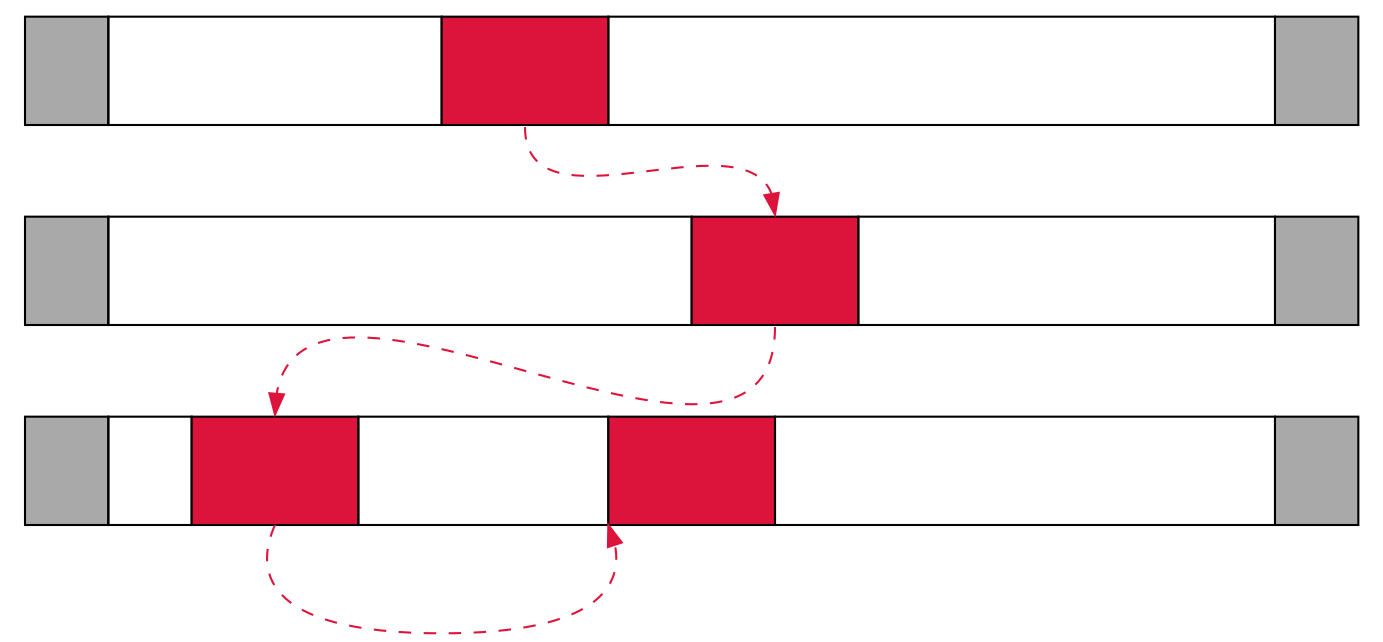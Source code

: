 digraph {
  node[shape=plaintext]
  edge[style=dashed, color=crimson]

  page1[label=<
    <table border="0" cellborder="1" cellspacing="0"><tr>
      <!-- head partition page -->
      <td port="head" bgcolor="darkgrey" width="40" height="52"></td>
      <!-- bucket-external memory - not depicted -->
      <td width="160"></td>
      <!-- a slot span in this bucket -->
   <td port="slotspan" bgcolor="crimson" width="80"></td>
      <!-- bucket-external memory - not depicted -->
      <td width="320"></td>
      <!-- tail partition page -->
      <td bgcolor="darkgrey" width="40"></td>
    </tr></table>
  >]
  page2[label=<
    <table border="0" cellborder="1" cellspacing="0"><tr>
      <!-- head partition page -->
      <td port="head" bgcolor="darkgrey" width="40" height="52"></td>
      <!-- bucket-external memory - not depicted -->
      <td width="280"></td>
      <!-- a slot span in this bucket -->
      <td port="slotspan" bgcolor="crimson" width="80"></td>
      <!-- bucket-external memory - not depicted -->
      <td width="200"></td>
      <!-- tail partition page -->
      <td bgcolor="darkgrey" width="40"></td>
    </tr></table>
  >]
  page3[label=<
    <table border="0" cellborder="1" cellspacing="0"><tr>
      <!-- head partition page -->
      <td port="head" bgcolor="darkgrey" width="40" height="52"></td>
      <!-- bucket-external memory - not depicted -->
      <td width="40"></td>
      <!-- a slot span in this bucket -->
      <td port="slotspan1" bgcolor="crimson" width="80"></td>
      <!-- bucket-external memory - not depicted -->
      <td width="120"></td>
      <!-- a slot span in this bucket -->
      <td port="slotspan2" bgcolor="crimson" width="80"></td>
      <!-- bucket-external memory - not depicted -->
      <td width="240"></td>
      <!-- tail partition page -->
      <td bgcolor="darkgrey" width="40"></td>
    </tr></table>
  >]

  // Invisibly link the head partition pages to force alignment.
  page1:head->page2:head->page3:head[style=invis]

  // Inter-super-page links disable constraints so to let the above
  // fully control alignment.
  page1:slotspan->page2:slotspan->page3:slotspan1[constraint=false]
  page3:slotspan1:s->page3:slotspan2:sw
}

